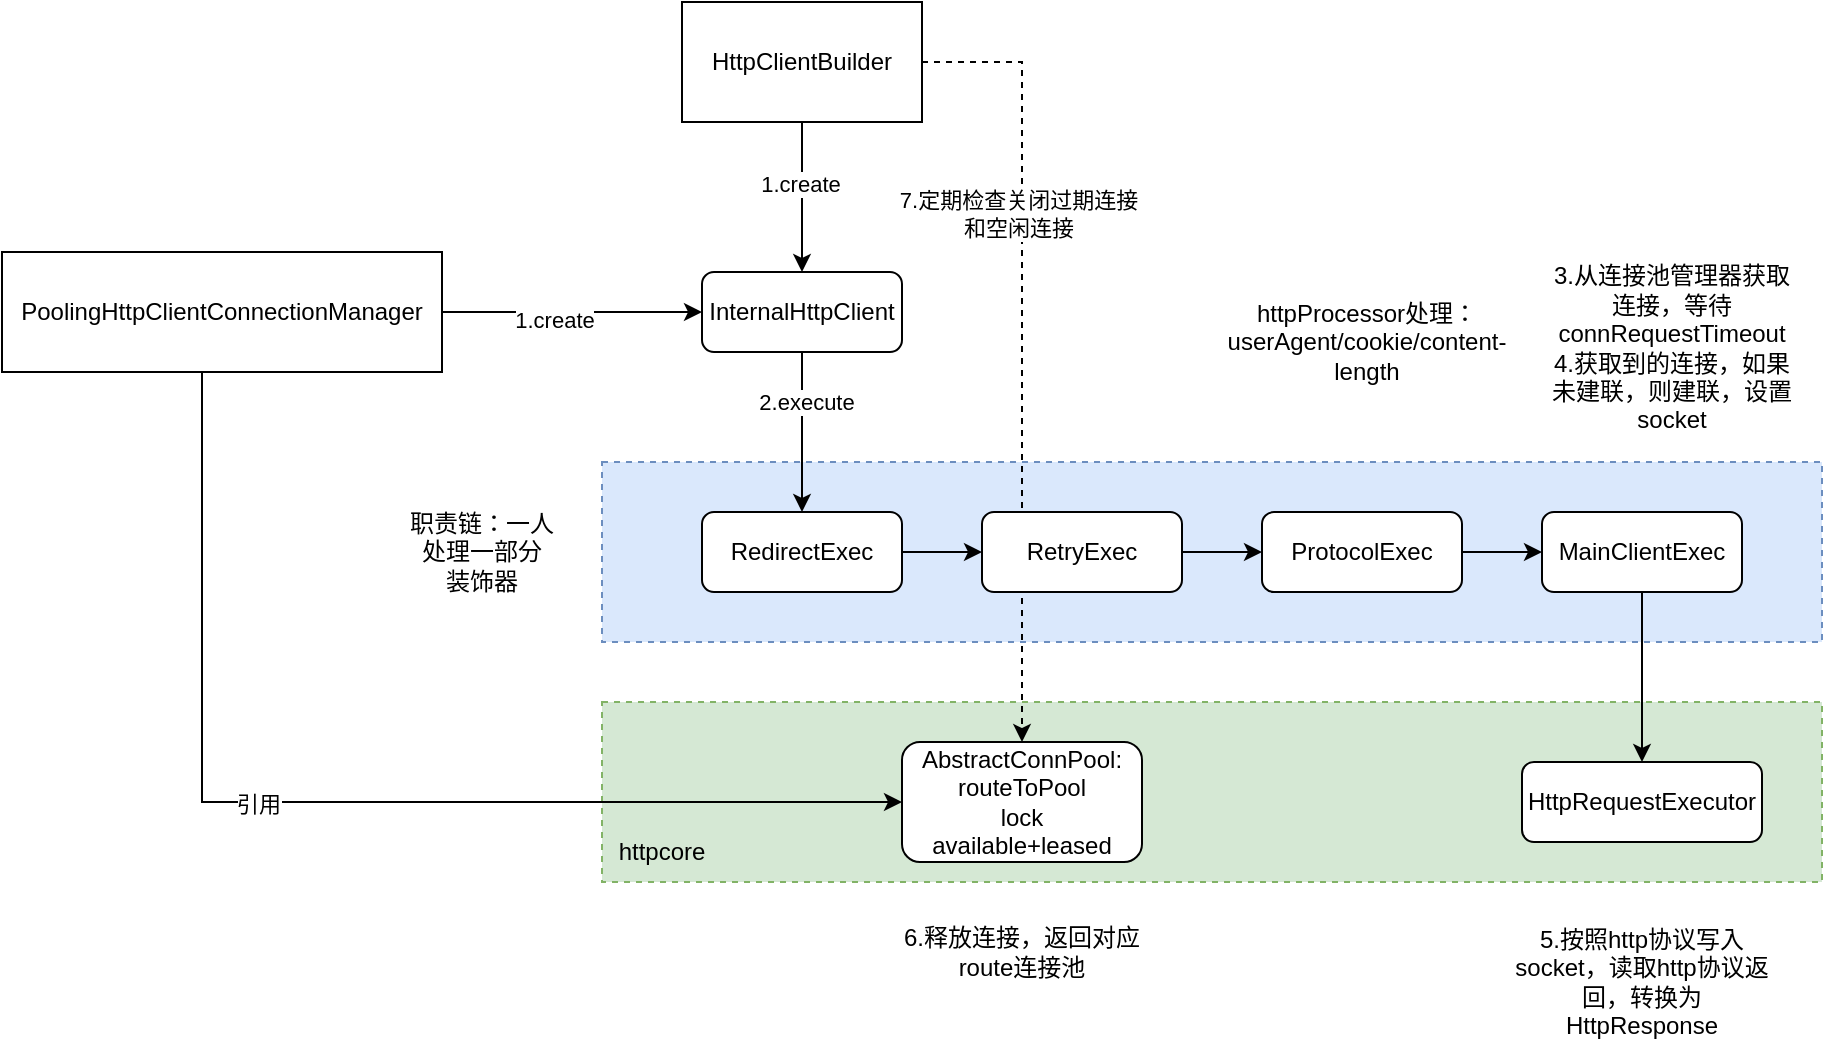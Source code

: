 <mxfile version="21.2.3" type="github">
  <diagram name="第 1 页" id="tj9eIU45Rn_DTCbtqVoP">
    <mxGraphModel dx="1781" dy="449" grid="1" gridSize="10" guides="1" tooltips="1" connect="1" arrows="1" fold="1" page="1" pageScale="1" pageWidth="827" pageHeight="1169" math="0" shadow="0">
      <root>
        <mxCell id="0" />
        <mxCell id="1" parent="0" />
        <mxCell id="JNLKGr725qNLXwse8uiU-23" value="" style="rounded=0;whiteSpace=wrap;html=1;dashed=1;fillColor=#d5e8d4;strokeColor=#82b366;" vertex="1" parent="1">
          <mxGeometry x="130" y="780" width="610" height="90" as="geometry" />
        </mxCell>
        <mxCell id="JNLKGr725qNLXwse8uiU-15" value="" style="rounded=0;whiteSpace=wrap;html=1;dashed=1;fillColor=#dae8fc;strokeColor=#6c8ebf;" vertex="1" parent="1">
          <mxGeometry x="130" y="660" width="610" height="90" as="geometry" />
        </mxCell>
        <mxCell id="JNLKGr725qNLXwse8uiU-3" style="edgeStyle=orthogonalEdgeStyle;rounded=0;orthogonalLoop=1;jettySize=auto;html=1;entryX=0.5;entryY=0;entryDx=0;entryDy=0;" edge="1" parent="1" source="JNLKGr725qNLXwse8uiU-1" target="JNLKGr725qNLXwse8uiU-2">
          <mxGeometry relative="1" as="geometry" />
        </mxCell>
        <mxCell id="JNLKGr725qNLXwse8uiU-4" value="1.create" style="edgeLabel;html=1;align=center;verticalAlign=middle;resizable=0;points=[];" vertex="1" connectable="0" parent="JNLKGr725qNLXwse8uiU-3">
          <mxGeometry x="-0.173" y="-1" relative="1" as="geometry">
            <mxPoint as="offset" />
          </mxGeometry>
        </mxCell>
        <mxCell id="JNLKGr725qNLXwse8uiU-32" style="edgeStyle=orthogonalEdgeStyle;rounded=0;orthogonalLoop=1;jettySize=auto;html=1;entryX=0.5;entryY=0;entryDx=0;entryDy=0;dashed=1;" edge="1" parent="1" source="JNLKGr725qNLXwse8uiU-1" target="JNLKGr725qNLXwse8uiU-22">
          <mxGeometry relative="1" as="geometry">
            <Array as="points">
              <mxPoint x="340" y="460" />
            </Array>
          </mxGeometry>
        </mxCell>
        <mxCell id="JNLKGr725qNLXwse8uiU-33" value="7.定期检查关闭过期连接&lt;br&gt;和空闲连接" style="edgeLabel;html=1;align=center;verticalAlign=middle;resizable=0;points=[];" vertex="1" connectable="0" parent="JNLKGr725qNLXwse8uiU-32">
          <mxGeometry x="-0.354" y="-2" relative="1" as="geometry">
            <mxPoint as="offset" />
          </mxGeometry>
        </mxCell>
        <mxCell id="JNLKGr725qNLXwse8uiU-1" value="HttpClientBuilder" style="rounded=0;whiteSpace=wrap;html=1;" vertex="1" parent="1">
          <mxGeometry x="170" y="430" width="120" height="60" as="geometry" />
        </mxCell>
        <mxCell id="JNLKGr725qNLXwse8uiU-6" value="" style="edgeStyle=orthogonalEdgeStyle;rounded=0;orthogonalLoop=1;jettySize=auto;html=1;" edge="1" parent="1" source="JNLKGr725qNLXwse8uiU-2" target="JNLKGr725qNLXwse8uiU-5">
          <mxGeometry relative="1" as="geometry" />
        </mxCell>
        <mxCell id="JNLKGr725qNLXwse8uiU-28" value="2.execute" style="edgeLabel;html=1;align=center;verticalAlign=middle;resizable=0;points=[];" vertex="1" connectable="0" parent="JNLKGr725qNLXwse8uiU-6">
          <mxGeometry x="-0.375" y="2" relative="1" as="geometry">
            <mxPoint as="offset" />
          </mxGeometry>
        </mxCell>
        <mxCell id="JNLKGr725qNLXwse8uiU-2" value="InternalHttpClient" style="rounded=1;whiteSpace=wrap;html=1;" vertex="1" parent="1">
          <mxGeometry x="180" y="565" width="100" height="40" as="geometry" />
        </mxCell>
        <mxCell id="JNLKGr725qNLXwse8uiU-8" value="" style="edgeStyle=orthogonalEdgeStyle;rounded=0;orthogonalLoop=1;jettySize=auto;html=1;" edge="1" parent="1" source="JNLKGr725qNLXwse8uiU-5" target="JNLKGr725qNLXwse8uiU-7">
          <mxGeometry relative="1" as="geometry" />
        </mxCell>
        <mxCell id="JNLKGr725qNLXwse8uiU-5" value="RedirectExec" style="rounded=1;whiteSpace=wrap;html=1;" vertex="1" parent="1">
          <mxGeometry x="180" y="685" width="100" height="40" as="geometry" />
        </mxCell>
        <mxCell id="JNLKGr725qNLXwse8uiU-10" value="" style="edgeStyle=orthogonalEdgeStyle;rounded=0;orthogonalLoop=1;jettySize=auto;html=1;" edge="1" parent="1" source="JNLKGr725qNLXwse8uiU-7" target="JNLKGr725qNLXwse8uiU-9">
          <mxGeometry relative="1" as="geometry" />
        </mxCell>
        <mxCell id="JNLKGr725qNLXwse8uiU-7" value="RetryExec" style="rounded=1;whiteSpace=wrap;html=1;" vertex="1" parent="1">
          <mxGeometry x="320" y="685" width="100" height="40" as="geometry" />
        </mxCell>
        <mxCell id="JNLKGr725qNLXwse8uiU-12" value="" style="edgeStyle=orthogonalEdgeStyle;rounded=0;orthogonalLoop=1;jettySize=auto;html=1;" edge="1" parent="1" source="JNLKGr725qNLXwse8uiU-9" target="JNLKGr725qNLXwse8uiU-11">
          <mxGeometry relative="1" as="geometry" />
        </mxCell>
        <mxCell id="JNLKGr725qNLXwse8uiU-9" value="ProtocolExec" style="rounded=1;whiteSpace=wrap;html=1;" vertex="1" parent="1">
          <mxGeometry x="460" y="685" width="100" height="40" as="geometry" />
        </mxCell>
        <mxCell id="JNLKGr725qNLXwse8uiU-14" value="" style="edgeStyle=orthogonalEdgeStyle;rounded=0;orthogonalLoop=1;jettySize=auto;html=1;" edge="1" parent="1" source="JNLKGr725qNLXwse8uiU-11" target="JNLKGr725qNLXwse8uiU-13">
          <mxGeometry relative="1" as="geometry" />
        </mxCell>
        <mxCell id="JNLKGr725qNLXwse8uiU-11" value="MainClientExec" style="rounded=1;whiteSpace=wrap;html=1;" vertex="1" parent="1">
          <mxGeometry x="600" y="685" width="100" height="40" as="geometry" />
        </mxCell>
        <mxCell id="JNLKGr725qNLXwse8uiU-13" value="HttpRequestExecutor" style="rounded=1;whiteSpace=wrap;html=1;" vertex="1" parent="1">
          <mxGeometry x="590" y="810" width="120" height="40" as="geometry" />
        </mxCell>
        <mxCell id="JNLKGr725qNLXwse8uiU-16" value="职责链：一人处理一部分&lt;br&gt;装饰器" style="text;html=1;strokeColor=none;fillColor=none;align=center;verticalAlign=middle;whiteSpace=wrap;rounded=0;" vertex="1" parent="1">
          <mxGeometry x="30" y="660" width="80" height="90" as="geometry" />
        </mxCell>
        <mxCell id="JNLKGr725qNLXwse8uiU-17" value="httpProcessor处理：userAgent/cookie/content-length" style="text;html=1;strokeColor=none;fillColor=none;align=center;verticalAlign=middle;whiteSpace=wrap;rounded=0;" vertex="1" parent="1">
          <mxGeometry x="435" y="560" width="155" height="80" as="geometry" />
        </mxCell>
        <mxCell id="JNLKGr725qNLXwse8uiU-18" value="3.从连接池管理器获取连接，等待connRequestTimeout&lt;br&gt;4.获取到的连接，如果未建联，则建联，设置socket" style="text;html=1;strokeColor=none;fillColor=none;align=center;verticalAlign=middle;whiteSpace=wrap;rounded=0;" vertex="1" parent="1">
          <mxGeometry x="600" y="545" width="130" height="115" as="geometry" />
        </mxCell>
        <mxCell id="JNLKGr725qNLXwse8uiU-25" style="edgeStyle=orthogonalEdgeStyle;rounded=0;orthogonalLoop=1;jettySize=auto;html=1;" edge="1" parent="1" source="JNLKGr725qNLXwse8uiU-19" target="JNLKGr725qNLXwse8uiU-2">
          <mxGeometry relative="1" as="geometry" />
        </mxCell>
        <mxCell id="JNLKGr725qNLXwse8uiU-27" value="1.create" style="edgeLabel;html=1;align=center;verticalAlign=middle;resizable=0;points=[];" vertex="1" connectable="0" parent="JNLKGr725qNLXwse8uiU-25">
          <mxGeometry x="-0.139" y="-4" relative="1" as="geometry">
            <mxPoint as="offset" />
          </mxGeometry>
        </mxCell>
        <mxCell id="JNLKGr725qNLXwse8uiU-26" style="edgeStyle=orthogonalEdgeStyle;rounded=0;orthogonalLoop=1;jettySize=auto;html=1;entryX=0;entryY=0.5;entryDx=0;entryDy=0;" edge="1" parent="1" source="JNLKGr725qNLXwse8uiU-19" target="JNLKGr725qNLXwse8uiU-22">
          <mxGeometry relative="1" as="geometry">
            <Array as="points">
              <mxPoint x="-70" y="830" />
            </Array>
          </mxGeometry>
        </mxCell>
        <mxCell id="JNLKGr725qNLXwse8uiU-31" value="引用" style="edgeLabel;html=1;align=center;verticalAlign=middle;resizable=0;points=[];" vertex="1" connectable="0" parent="JNLKGr725qNLXwse8uiU-26">
          <mxGeometry x="-0.14" y="-1" relative="1" as="geometry">
            <mxPoint as="offset" />
          </mxGeometry>
        </mxCell>
        <mxCell id="JNLKGr725qNLXwse8uiU-19" value="PoolingHttpClientConnectionManager" style="rounded=0;whiteSpace=wrap;html=1;" vertex="1" parent="1">
          <mxGeometry x="-170" y="555" width="220" height="60" as="geometry" />
        </mxCell>
        <mxCell id="JNLKGr725qNLXwse8uiU-22" value="AbstractConnPool:&lt;br style=&quot;border-color: var(--border-color);&quot;&gt;routeToPool&lt;br style=&quot;border-color: var(--border-color);&quot;&gt;lock&lt;br style=&quot;border-color: var(--border-color);&quot;&gt;available+leased" style="rounded=1;whiteSpace=wrap;html=1;" vertex="1" parent="1">
          <mxGeometry x="280" y="800" width="120" height="60" as="geometry" />
        </mxCell>
        <mxCell id="JNLKGr725qNLXwse8uiU-24" value="httpcore" style="text;html=1;strokeColor=none;fillColor=none;align=center;verticalAlign=middle;whiteSpace=wrap;rounded=0;" vertex="1" parent="1">
          <mxGeometry x="130" y="840" width="60" height="30" as="geometry" />
        </mxCell>
        <mxCell id="JNLKGr725qNLXwse8uiU-29" value="5.按照http协议写入socket，读取http协议返回，转换为HttpResponse" style="text;html=1;strokeColor=none;fillColor=none;align=center;verticalAlign=middle;whiteSpace=wrap;rounded=0;" vertex="1" parent="1">
          <mxGeometry x="585" y="890" width="130" height="60" as="geometry" />
        </mxCell>
        <mxCell id="JNLKGr725qNLXwse8uiU-30" value="6.释放连接，返回对应route连接池" style="text;html=1;strokeColor=none;fillColor=none;align=center;verticalAlign=middle;whiteSpace=wrap;rounded=0;" vertex="1" parent="1">
          <mxGeometry x="275" y="890" width="130" height="30" as="geometry" />
        </mxCell>
      </root>
    </mxGraphModel>
  </diagram>
</mxfile>

